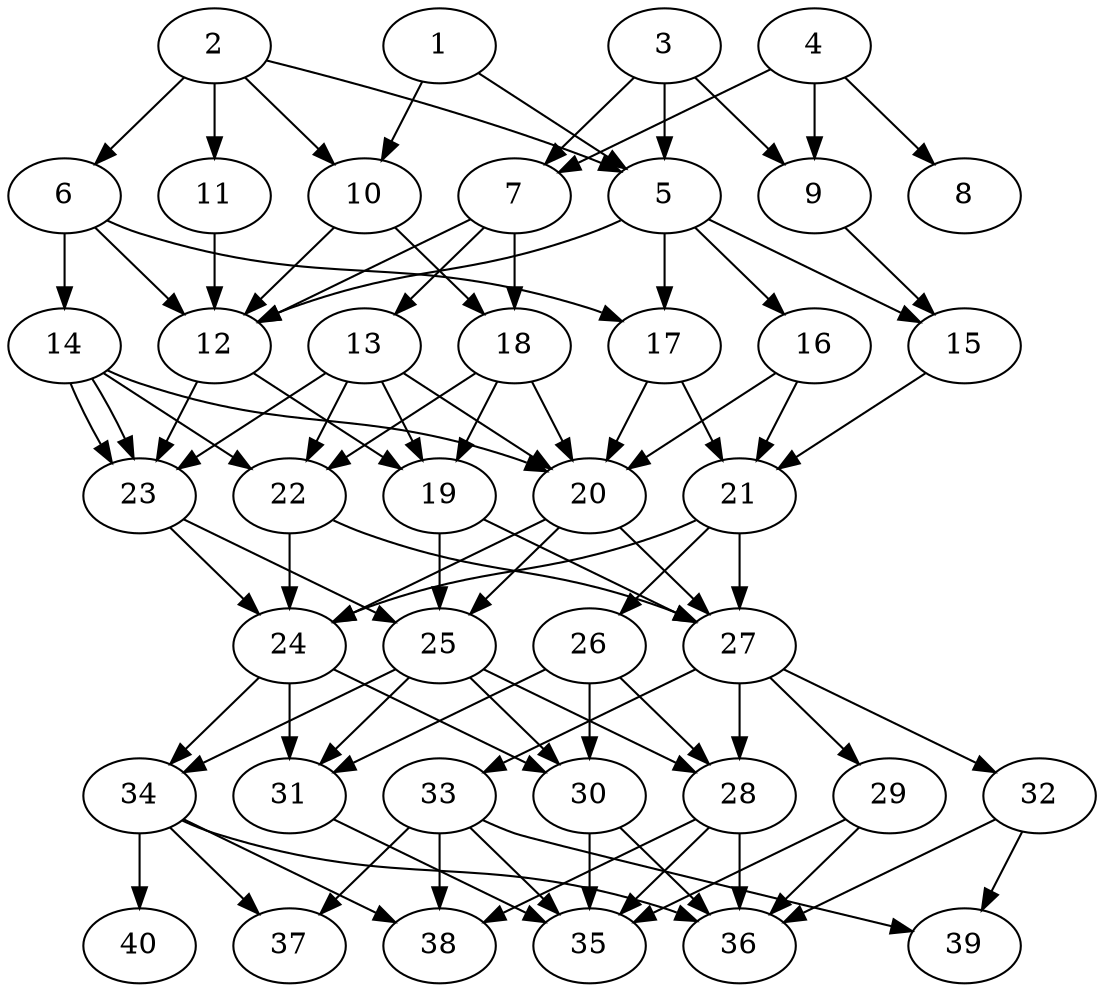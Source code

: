 // DAG automatically generated by daggen at Thu Oct  3 14:06:50 2019
// ./daggen --dot -n 40 --ccr 0.5 --fat 0.5 --regular 0.5 --density 0.7 --mindata 5242880 --maxdata 52428800 
digraph G {
  1 [size="60178432", alpha="0.02", expect_size="30089216"] 
  1 -> 5 [size ="30089216"]
  1 -> 10 [size ="30089216"]
  2 [size="15226880", alpha="0.14", expect_size="7613440"] 
  2 -> 5 [size ="7613440"]
  2 -> 6 [size ="7613440"]
  2 -> 10 [size ="7613440"]
  2 -> 11 [size ="7613440"]
  3 [size="64016384", alpha="0.08", expect_size="32008192"] 
  3 -> 5 [size ="32008192"]
  3 -> 7 [size ="32008192"]
  3 -> 9 [size ="32008192"]
  4 [size="62693376", alpha="0.10", expect_size="31346688"] 
  4 -> 7 [size ="31346688"]
  4 -> 8 [size ="31346688"]
  4 -> 9 [size ="31346688"]
  5 [size="82581504", alpha="0.08", expect_size="41290752"] 
  5 -> 12 [size ="41290752"]
  5 -> 15 [size ="41290752"]
  5 -> 16 [size ="41290752"]
  5 -> 17 [size ="41290752"]
  6 [size="42426368", alpha="0.03", expect_size="21213184"] 
  6 -> 12 [size ="21213184"]
  6 -> 14 [size ="21213184"]
  6 -> 17 [size ="21213184"]
  7 [size="89626624", alpha="0.18", expect_size="44813312"] 
  7 -> 12 [size ="44813312"]
  7 -> 13 [size ="44813312"]
  7 -> 18 [size ="44813312"]
  8 [size="100495360", alpha="0.09", expect_size="50247680"] 
  9 [size="35440640", alpha="0.04", expect_size="17720320"] 
  9 -> 15 [size ="17720320"]
  10 [size="68255744", alpha="0.01", expect_size="34127872"] 
  10 -> 12 [size ="34127872"]
  10 -> 18 [size ="34127872"]
  11 [size="53508096", alpha="0.09", expect_size="26754048"] 
  11 -> 12 [size ="26754048"]
  12 [size="62935040", alpha="0.14", expect_size="31467520"] 
  12 -> 19 [size ="31467520"]
  12 -> 23 [size ="31467520"]
  13 [size="32708608", alpha="0.12", expect_size="16354304"] 
  13 -> 19 [size ="16354304"]
  13 -> 20 [size ="16354304"]
  13 -> 22 [size ="16354304"]
  13 -> 23 [size ="16354304"]
  14 [size="72357888", alpha="0.12", expect_size="36178944"] 
  14 -> 20 [size ="36178944"]
  14 -> 22 [size ="36178944"]
  14 -> 23 [size ="36178944"]
  14 -> 23 [size ="36178944"]
  15 [size="22892544", alpha="0.07", expect_size="11446272"] 
  15 -> 21 [size ="11446272"]
  16 [size="62961664", alpha="0.14", expect_size="31480832"] 
  16 -> 20 [size ="31480832"]
  16 -> 21 [size ="31480832"]
  17 [size="78374912", alpha="0.06", expect_size="39187456"] 
  17 -> 20 [size ="39187456"]
  17 -> 21 [size ="39187456"]
  18 [size="67362816", alpha="0.07", expect_size="33681408"] 
  18 -> 19 [size ="33681408"]
  18 -> 20 [size ="33681408"]
  18 -> 22 [size ="33681408"]
  19 [size="16373760", alpha="0.05", expect_size="8186880"] 
  19 -> 25 [size ="8186880"]
  19 -> 27 [size ="8186880"]
  20 [size="37502976", alpha="0.06", expect_size="18751488"] 
  20 -> 24 [size ="18751488"]
  20 -> 25 [size ="18751488"]
  20 -> 27 [size ="18751488"]
  21 [size="42590208", alpha="0.19", expect_size="21295104"] 
  21 -> 24 [size ="21295104"]
  21 -> 26 [size ="21295104"]
  21 -> 27 [size ="21295104"]
  22 [size="83288064", alpha="0.12", expect_size="41644032"] 
  22 -> 24 [size ="41644032"]
  22 -> 27 [size ="41644032"]
  23 [size="55590912", alpha="0.17", expect_size="27795456"] 
  23 -> 24 [size ="27795456"]
  23 -> 25 [size ="27795456"]
  24 [size="17133568", alpha="0.13", expect_size="8566784"] 
  24 -> 30 [size ="8566784"]
  24 -> 31 [size ="8566784"]
  24 -> 34 [size ="8566784"]
  25 [size="73809920", alpha="0.04", expect_size="36904960"] 
  25 -> 28 [size ="36904960"]
  25 -> 30 [size ="36904960"]
  25 -> 31 [size ="36904960"]
  25 -> 34 [size ="36904960"]
  26 [size="104783872", alpha="0.02", expect_size="52391936"] 
  26 -> 28 [size ="52391936"]
  26 -> 30 [size ="52391936"]
  26 -> 31 [size ="52391936"]
  27 [size="77656064", alpha="0.17", expect_size="38828032"] 
  27 -> 28 [size ="38828032"]
  27 -> 29 [size ="38828032"]
  27 -> 32 [size ="38828032"]
  27 -> 33 [size ="38828032"]
  28 [size="11708416", alpha="0.10", expect_size="5854208"] 
  28 -> 35 [size ="5854208"]
  28 -> 36 [size ="5854208"]
  28 -> 38 [size ="5854208"]
  29 [size="46155776", alpha="0.10", expect_size="23077888"] 
  29 -> 35 [size ="23077888"]
  29 -> 36 [size ="23077888"]
  30 [size="67794944", alpha="0.01", expect_size="33897472"] 
  30 -> 35 [size ="33897472"]
  30 -> 36 [size ="33897472"]
  31 [size="98435072", alpha="0.01", expect_size="49217536"] 
  31 -> 35 [size ="49217536"]
  32 [size="93399040", alpha="0.13", expect_size="46699520"] 
  32 -> 36 [size ="46699520"]
  32 -> 39 [size ="46699520"]
  33 [size="57425920", alpha="0.09", expect_size="28712960"] 
  33 -> 35 [size ="28712960"]
  33 -> 37 [size ="28712960"]
  33 -> 38 [size ="28712960"]
  33 -> 39 [size ="28712960"]
  34 [size="44052480", alpha="0.18", expect_size="22026240"] 
  34 -> 36 [size ="22026240"]
  34 -> 37 [size ="22026240"]
  34 -> 38 [size ="22026240"]
  34 -> 40 [size ="22026240"]
  35 [size="11112448", alpha="0.10", expect_size="5556224"] 
  36 [size="30703616", alpha="0.13", expect_size="15351808"] 
  37 [size="40396800", alpha="0.11", expect_size="20198400"] 
  38 [size="24958976", alpha="0.00", expect_size="12479488"] 
  39 [size="74403840", alpha="0.11", expect_size="37201920"] 
  40 [size="24942592", alpha="0.08", expect_size="12471296"] 
}
